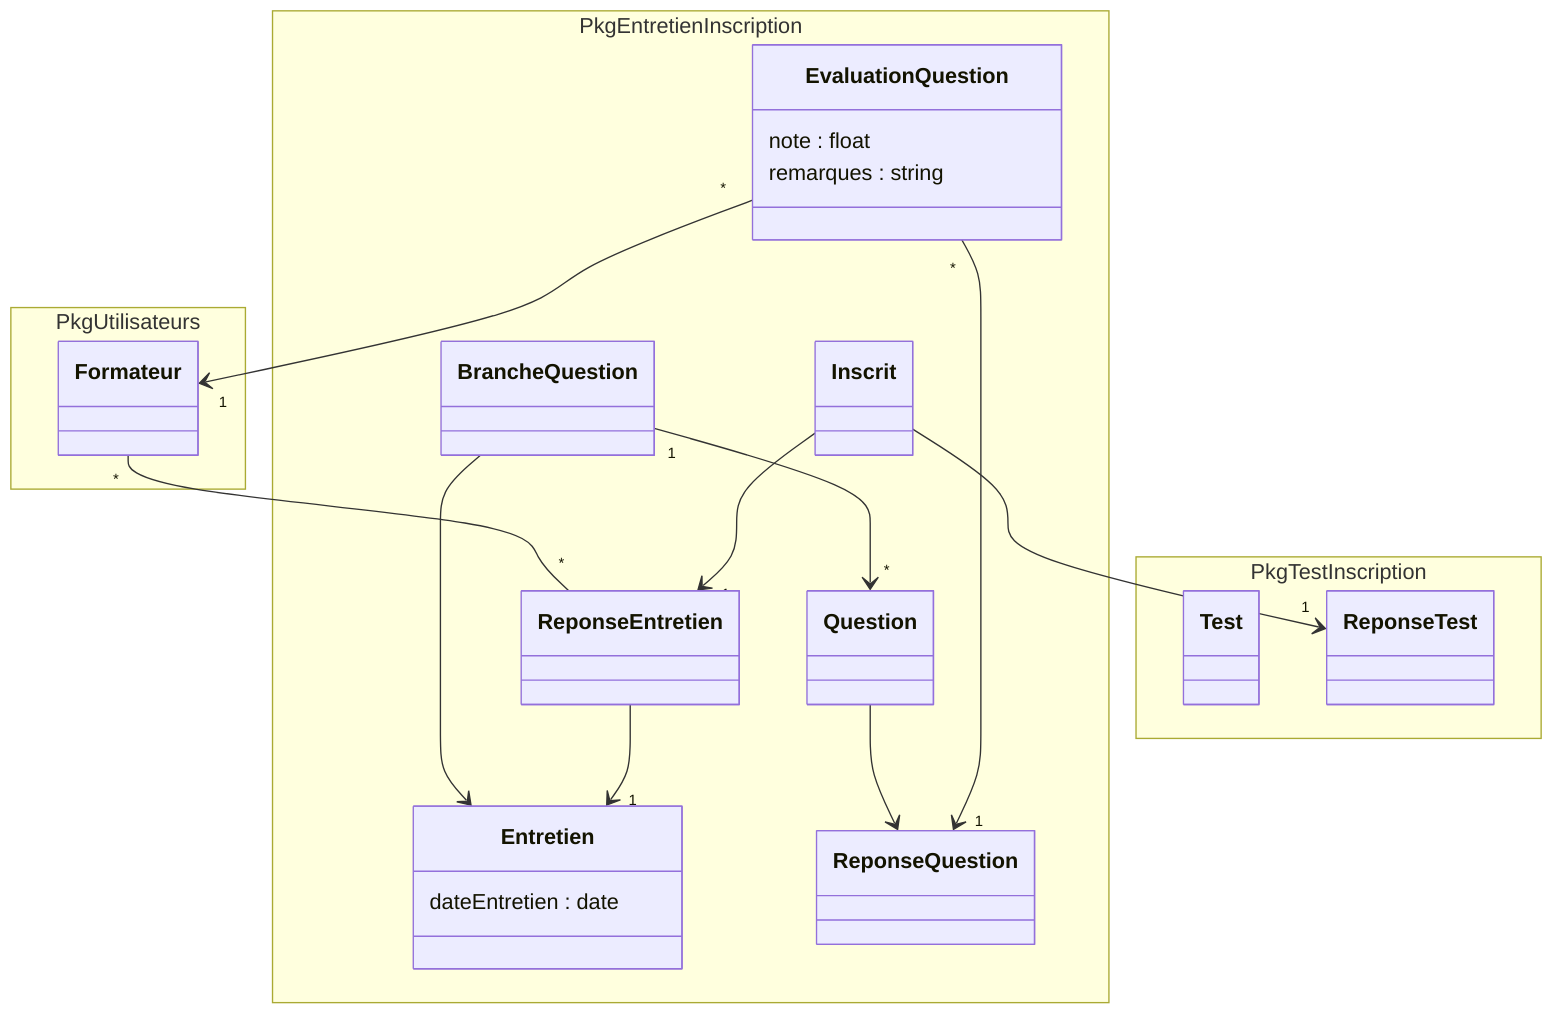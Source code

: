 classDiagram

namespace PkgEntretienInscription {
  class Inscrit
  class Formateur
  class Entretien
  class ReponseEntretien
  class Question
  class ReponseQuestion
  class EvaluationQuestion
  class BrancheQuestion
}

class Entretien{
  dateEntretien : date
}


class EvaluationQuestion{
  note : float
  remarques : string
}


namespace PkgTestInscription {
  class Test
  class ReponseTest
}


namespace PkgUtilisateurs {
  class Formateur
}


Inscrit --> "1" ReponseTest
Inscrit --> "1" ReponseEntretien
Formateur "*" -- "*" ReponseEntretien
BrancheQuestion "1" --> "*" Question
EvaluationQuestion "*" --> "1" ReponseQuestion
EvaluationQuestion "*" --> "1" Formateur
ReponseEntretien --> "1" Entretien
BrancheQuestion --> Entretien
Question --> ReponseQuestion